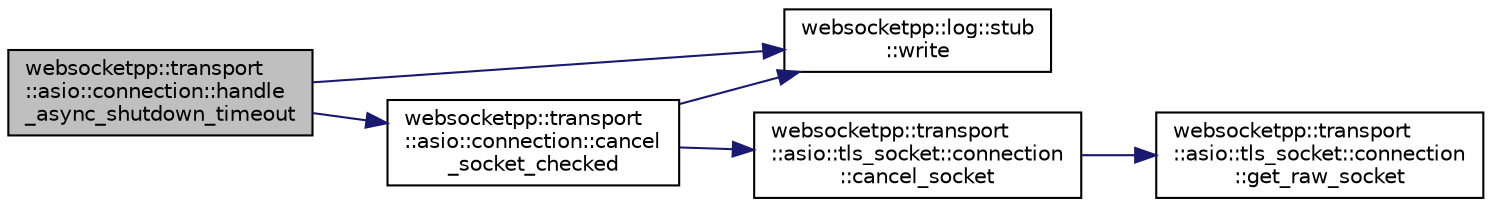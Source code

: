 digraph "websocketpp::transport::asio::connection::handle_async_shutdown_timeout"
{
  edge [fontname="Helvetica",fontsize="10",labelfontname="Helvetica",labelfontsize="10"];
  node [fontname="Helvetica",fontsize="10",shape=record];
  rankdir="LR";
  Node8 [label="websocketpp::transport\l::asio::connection::handle\l_async_shutdown_timeout",height=0.2,width=0.4,color="black", fillcolor="grey75", style="filled", fontcolor="black"];
  Node8 -> Node9 [color="midnightblue",fontsize="10",style="solid"];
  Node9 [label="websocketpp::log::stub\l::write",height=0.2,width=0.4,color="black", fillcolor="white", style="filled",URL="$classwebsocketpp_1_1log_1_1stub.html#ae14dd42a83305f2dd9c03fc5018c88ee",tooltip="Write a string message to the given channel. "];
  Node8 -> Node10 [color="midnightblue",fontsize="10",style="solid"];
  Node10 [label="websocketpp::transport\l::asio::connection::cancel\l_socket_checked",height=0.2,width=0.4,color="black", fillcolor="white", style="filled",URL="$classwebsocketpp_1_1transport_1_1asio_1_1connection.html#ac4b63fadf2083ab4656ab7f1a47d3b5d",tooltip="Cancel the underlying socket and log any errors. "];
  Node10 -> Node11 [color="midnightblue",fontsize="10",style="solid"];
  Node11 [label="websocketpp::transport\l::asio::tls_socket::connection\l::cancel_socket",height=0.2,width=0.4,color="black", fillcolor="white", style="filled",URL="$classwebsocketpp_1_1transport_1_1asio_1_1tls__socket_1_1connection.html#af1fb297f14e4d010ce4a7aa352509611",tooltip="Cancel all async operations on this socket. "];
  Node11 -> Node12 [color="midnightblue",fontsize="10",style="solid"];
  Node12 [label="websocketpp::transport\l::asio::tls_socket::connection\l::get_raw_socket",height=0.2,width=0.4,color="black", fillcolor="white", style="filled",URL="$classwebsocketpp_1_1transport_1_1asio_1_1tls__socket_1_1connection.html#af8863f2d811106240b9ef43f6868c918",tooltip="Retrieve a pointer to the underlying socket. "];
  Node10 -> Node9 [color="midnightblue",fontsize="10",style="solid"];
}
